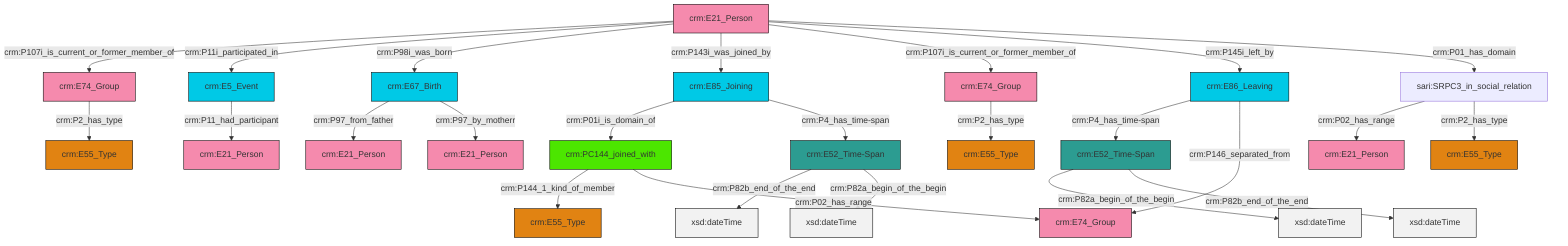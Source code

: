 graph TD
classDef Literal fill:#f2f2f2,stroke:#000000;
classDef CRM_Entity fill:#FFFFFF,stroke:#000000;
classDef Temporal_Entity fill:#00C9E6, stroke:#000000;
classDef Type fill:#E18312, stroke:#000000;
classDef Time-Span fill:#2C9C91, stroke:#000000;
classDef Appellation fill:#FFEB7F, stroke:#000000;
classDef Place fill:#008836, stroke:#000000;
classDef Persistent_Item fill:#B266B2, stroke:#000000;
classDef Conceptual_Object fill:#FFD700, stroke:#000000;
classDef Physical_Thing fill:#D2B48C, stroke:#000000;
classDef Actor fill:#f58aad, stroke:#000000;
classDef PC_Classes fill:#4ce600, stroke:#000000;
classDef Multi fill:#cccccc,stroke:#000000;

0["crm:E21_Person"]:::Actor -->|crm:P107i_is_current_or_former_member_of| 1["crm:E74_Group"]:::Actor
1["crm:E74_Group"]:::Actor -->|crm:P2_has_type| 4["crm:E55_Type"]:::Type
12["crm:E67_Birth"]:::Temporal_Entity -->|crm:P97_from_father| 13["crm:E21_Person"]:::Actor
14["crm:E52_Time-Span"]:::Time-Span -->|crm:P82b_end_of_the_end| 15[xsd:dateTime]:::Literal
17["crm:E86_Leaving"]:::Temporal_Entity -->|crm:P4_has_time-span| 18["crm:E52_Time-Span"]:::Time-Span
14["crm:E52_Time-Span"]:::Time-Span -->|crm:P82a_begin_of_the_begin| 19[xsd:dateTime]:::Literal
0["crm:E21_Person"]:::Actor -->|crm:P11i_participated_in| 22["crm:E5_Event"]:::Temporal_Entity
18["crm:E52_Time-Span"]:::Time-Span -->|crm:P82a_begin_of_the_begin| 23[xsd:dateTime]:::Literal
0["crm:E21_Person"]:::Actor -->|crm:P98i_was_born| 12["crm:E67_Birth"]:::Temporal_Entity
24["crm:PC144_joined_with"]:::PC_Classes -->|crm:P144_1_kind_of_member| 2["crm:E55_Type"]:::Type
22["crm:E5_Event"]:::Temporal_Entity -->|crm:P11_had_participant| 25["crm:E21_Person"]:::Actor
18["crm:E52_Time-Span"]:::Time-Span -->|crm:P82b_end_of_the_end| 28[xsd:dateTime]:::Literal
29["crm:E74_Group"]:::Actor -->|crm:P2_has_type| 30["crm:E55_Type"]:::Type
0["crm:E21_Person"]:::Actor -->|crm:P143i_was_joined_by| 20["crm:E85_Joining"]:::Temporal_Entity
9["sari:SRPC3_in_social_relation"]:::Default -->|crm:P02_has_range| 7["crm:E21_Person"]:::Actor
24["crm:PC144_joined_with"]:::PC_Classes -->|crm:P02_has_range| 5["crm:E74_Group"]:::Actor
20["crm:E85_Joining"]:::Temporal_Entity -->|crm:P01i_is_domain_of| 24["crm:PC144_joined_with"]:::PC_Classes
9["sari:SRPC3_in_social_relation"]:::Default -->|crm:P2_has_type| 31["crm:E55_Type"]:::Type
17["crm:E86_Leaving"]:::Temporal_Entity -->|crm:P146_separated_from| 5["crm:E74_Group"]:::Actor
0["crm:E21_Person"]:::Actor -->|crm:P107i_is_current_or_former_member_of| 29["crm:E74_Group"]:::Actor
20["crm:E85_Joining"]:::Temporal_Entity -->|crm:P4_has_time-span| 14["crm:E52_Time-Span"]:::Time-Span
12["crm:E67_Birth"]:::Temporal_Entity -->|crm:P97_by_motherr| 38["crm:E21_Person"]:::Actor
0["crm:E21_Person"]:::Actor -->|crm:P145i_left_by| 17["crm:E86_Leaving"]:::Temporal_Entity
0["crm:E21_Person"]:::Actor -->|crm:P01_has_domain| 9["sari:SRPC3_in_social_relation"]:::Default